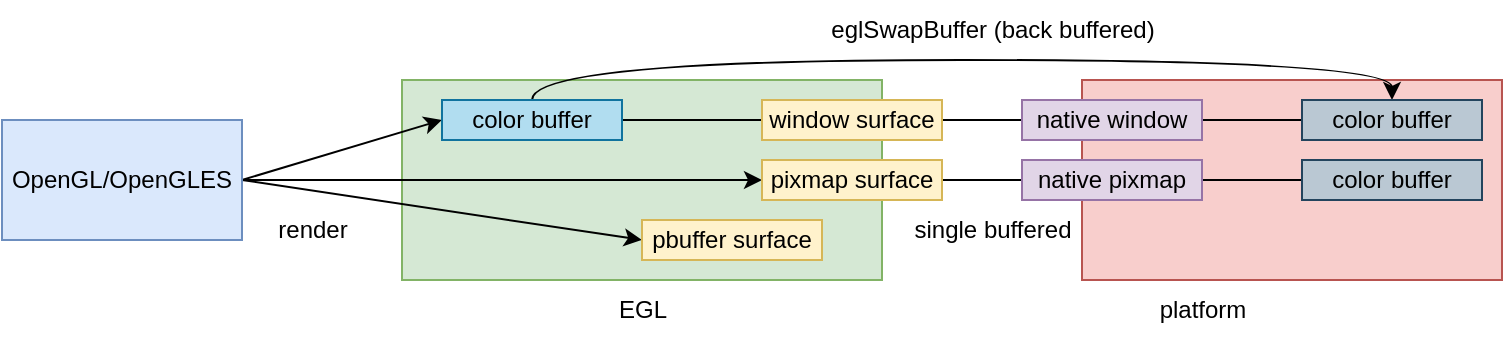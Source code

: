 <mxfile version="20.7.4" type="device"><diagram id="6h9Eq8J3LHtbZ6zVB8bg" name="第 1 页"><mxGraphModel dx="1302" dy="764" grid="1" gridSize="10" guides="1" tooltips="1" connect="1" arrows="1" fold="1" page="1" pageScale="1" pageWidth="3300" pageHeight="4681" math="0" shadow="0"><root><mxCell id="0"/><mxCell id="1" parent="0"/><mxCell id="FPfsRIU8HEvGhRIlM5vR-3" value="" style="rounded=0;whiteSpace=wrap;html=1;fillColor=#f8cecc;strokeColor=#b85450;" vertex="1" parent="1"><mxGeometry x="1050" y="520" width="210" height="100" as="geometry"/></mxCell><mxCell id="FPfsRIU8HEvGhRIlM5vR-2" value="" style="rounded=0;whiteSpace=wrap;html=1;fillColor=#d5e8d4;strokeColor=#82b366;" vertex="1" parent="1"><mxGeometry x="710" y="520" width="240" height="100" as="geometry"/></mxCell><mxCell id="FPfsRIU8HEvGhRIlM5vR-16" style="rounded=0;orthogonalLoop=1;jettySize=auto;html=1;exitX=1;exitY=0.5;exitDx=0;exitDy=0;entryX=0;entryY=0.5;entryDx=0;entryDy=0;" edge="1" parent="1" source="FPfsRIU8HEvGhRIlM5vR-1" target="FPfsRIU8HEvGhRIlM5vR-4"><mxGeometry relative="1" as="geometry"/></mxCell><mxCell id="FPfsRIU8HEvGhRIlM5vR-18" style="edgeStyle=none;rounded=0;orthogonalLoop=1;jettySize=auto;html=1;" edge="1" parent="1" source="FPfsRIU8HEvGhRIlM5vR-1" target="FPfsRIU8HEvGhRIlM5vR-9"><mxGeometry relative="1" as="geometry"/></mxCell><mxCell id="FPfsRIU8HEvGhRIlM5vR-19" style="edgeStyle=none;rounded=0;orthogonalLoop=1;jettySize=auto;html=1;exitX=1;exitY=0.5;exitDx=0;exitDy=0;entryX=0;entryY=0.5;entryDx=0;entryDy=0;" edge="1" parent="1" source="FPfsRIU8HEvGhRIlM5vR-1" target="FPfsRIU8HEvGhRIlM5vR-7"><mxGeometry relative="1" as="geometry"/></mxCell><mxCell id="FPfsRIU8HEvGhRIlM5vR-1" value="OpenGL/OpenGLES" style="rounded=0;whiteSpace=wrap;html=1;fillColor=#dae8fc;strokeColor=#6c8ebf;" vertex="1" parent="1"><mxGeometry x="510" y="540" width="120" height="60" as="geometry"/></mxCell><mxCell id="FPfsRIU8HEvGhRIlM5vR-27" style="edgeStyle=orthogonalEdgeStyle;curved=1;rounded=0;orthogonalLoop=1;jettySize=auto;html=1;exitX=1;exitY=0.5;exitDx=0;exitDy=0;entryX=0;entryY=0.5;entryDx=0;entryDy=0;endArrow=none;endFill=0;" edge="1" parent="1" source="FPfsRIU8HEvGhRIlM5vR-4" target="FPfsRIU8HEvGhRIlM5vR-5"><mxGeometry relative="1" as="geometry"/></mxCell><mxCell id="FPfsRIU8HEvGhRIlM5vR-39" style="edgeStyle=orthogonalEdgeStyle;rounded=0;orthogonalLoop=1;jettySize=auto;html=1;exitX=0.5;exitY=0;exitDx=0;exitDy=0;entryX=0.5;entryY=0;entryDx=0;entryDy=0;endArrow=classic;endFill=1;curved=1;" edge="1" parent="1" source="FPfsRIU8HEvGhRIlM5vR-4" target="FPfsRIU8HEvGhRIlM5vR-37"><mxGeometry relative="1" as="geometry"/></mxCell><mxCell id="FPfsRIU8HEvGhRIlM5vR-4" value="color buffer" style="rounded=0;whiteSpace=wrap;html=1;fillColor=#b1ddf0;strokeColor=#10739e;" vertex="1" parent="1"><mxGeometry x="730" y="530" width="90" height="20" as="geometry"/></mxCell><mxCell id="FPfsRIU8HEvGhRIlM5vR-28" style="edgeStyle=orthogonalEdgeStyle;curved=1;rounded=0;orthogonalLoop=1;jettySize=auto;html=1;exitX=1;exitY=0.5;exitDx=0;exitDy=0;entryX=0;entryY=0.5;entryDx=0;entryDy=0;endArrow=none;endFill=0;" edge="1" parent="1" source="FPfsRIU8HEvGhRIlM5vR-5" target="FPfsRIU8HEvGhRIlM5vR-12"><mxGeometry relative="1" as="geometry"/></mxCell><mxCell id="FPfsRIU8HEvGhRIlM5vR-5" value="window surface" style="rounded=0;whiteSpace=wrap;html=1;fillColor=#fff2cc;strokeColor=#d6b656;" vertex="1" parent="1"><mxGeometry x="890" y="530" width="90" height="20" as="geometry"/></mxCell><mxCell id="FPfsRIU8HEvGhRIlM5vR-7" value="pbuffer surface" style="rounded=0;whiteSpace=wrap;html=1;fillColor=#fff2cc;strokeColor=#d6b656;" vertex="1" parent="1"><mxGeometry x="830" y="590" width="90" height="20" as="geometry"/></mxCell><mxCell id="FPfsRIU8HEvGhRIlM5vR-25" style="edgeStyle=orthogonalEdgeStyle;curved=1;rounded=0;orthogonalLoop=1;jettySize=auto;html=1;exitX=1;exitY=0.5;exitDx=0;exitDy=0;entryX=0;entryY=0.5;entryDx=0;entryDy=0;endArrow=none;endFill=0;" edge="1" parent="1" source="FPfsRIU8HEvGhRIlM5vR-9" target="FPfsRIU8HEvGhRIlM5vR-13"><mxGeometry relative="1" as="geometry"/></mxCell><mxCell id="FPfsRIU8HEvGhRIlM5vR-9" value="pixmap surface" style="rounded=0;whiteSpace=wrap;html=1;fillColor=#fff2cc;strokeColor=#d6b656;" vertex="1" parent="1"><mxGeometry x="890" y="560" width="90" height="20" as="geometry"/></mxCell><mxCell id="FPfsRIU8HEvGhRIlM5vR-20" value="EGL" style="text;html=1;align=center;verticalAlign=middle;resizable=0;points=[];autosize=1;strokeColor=none;fillColor=none;" vertex="1" parent="1"><mxGeometry x="805" y="620" width="50" height="30" as="geometry"/></mxCell><mxCell id="FPfsRIU8HEvGhRIlM5vR-21" value="platform" style="text;html=1;align=center;verticalAlign=middle;resizable=0;points=[];autosize=1;strokeColor=none;fillColor=none;" vertex="1" parent="1"><mxGeometry x="1075" y="620" width="70" height="30" as="geometry"/></mxCell><mxCell id="FPfsRIU8HEvGhRIlM5vR-24" value="eglSwapBuffer (back buffered)" style="text;html=1;align=center;verticalAlign=middle;resizable=0;points=[];autosize=1;strokeColor=none;fillColor=none;" vertex="1" parent="1"><mxGeometry x="910" y="480" width="190" height="30" as="geometry"/></mxCell><mxCell id="FPfsRIU8HEvGhRIlM5vR-26" value="single buffered" style="text;html=1;align=center;verticalAlign=middle;resizable=0;points=[];autosize=1;strokeColor=none;fillColor=none;" vertex="1" parent="1"><mxGeometry x="955" y="580" width="100" height="30" as="geometry"/></mxCell><mxCell id="FPfsRIU8HEvGhRIlM5vR-29" value="render" style="text;html=1;align=center;verticalAlign=middle;resizable=0;points=[];autosize=1;strokeColor=none;fillColor=none;" vertex="1" parent="1"><mxGeometry x="635" y="580" width="60" height="30" as="geometry"/></mxCell><mxCell id="FPfsRIU8HEvGhRIlM5vR-38" style="edgeStyle=none;rounded=0;orthogonalLoop=1;jettySize=auto;html=1;exitX=1;exitY=0.5;exitDx=0;exitDy=0;entryX=0;entryY=0.5;entryDx=0;entryDy=0;endArrow=none;endFill=0;" edge="1" parent="1" source="FPfsRIU8HEvGhRIlM5vR-12" target="FPfsRIU8HEvGhRIlM5vR-37"><mxGeometry relative="1" as="geometry"/></mxCell><mxCell id="FPfsRIU8HEvGhRIlM5vR-12" value="native window" style="rounded=0;whiteSpace=wrap;html=1;fillColor=#e1d5e7;strokeColor=#9673a6;" vertex="1" parent="1"><mxGeometry x="1020" y="530" width="90" height="20" as="geometry"/></mxCell><mxCell id="FPfsRIU8HEvGhRIlM5vR-36" style="edgeStyle=none;rounded=0;orthogonalLoop=1;jettySize=auto;html=1;exitX=1;exitY=0.5;exitDx=0;exitDy=0;entryX=0;entryY=0.5;entryDx=0;entryDy=0;endArrow=none;endFill=0;" edge="1" parent="1" source="FPfsRIU8HEvGhRIlM5vR-13" target="FPfsRIU8HEvGhRIlM5vR-30"><mxGeometry relative="1" as="geometry"/></mxCell><mxCell id="FPfsRIU8HEvGhRIlM5vR-13" value="native pixmap" style="rounded=0;whiteSpace=wrap;html=1;fillColor=#e1d5e7;strokeColor=#9673a6;" vertex="1" parent="1"><mxGeometry x="1020" y="560" width="90" height="20" as="geometry"/></mxCell><mxCell id="FPfsRIU8HEvGhRIlM5vR-30" value="color buffer" style="rounded=0;whiteSpace=wrap;html=1;fillColor=#bac8d3;strokeColor=#23445d;" vertex="1" parent="1"><mxGeometry x="1160" y="560" width="90" height="20" as="geometry"/></mxCell><mxCell id="FPfsRIU8HEvGhRIlM5vR-37" value="color buffer" style="rounded=0;whiteSpace=wrap;html=1;fillColor=#bac8d3;strokeColor=#23445d;" vertex="1" parent="1"><mxGeometry x="1160" y="530" width="90" height="20" as="geometry"/></mxCell></root></mxGraphModel></diagram></mxfile>